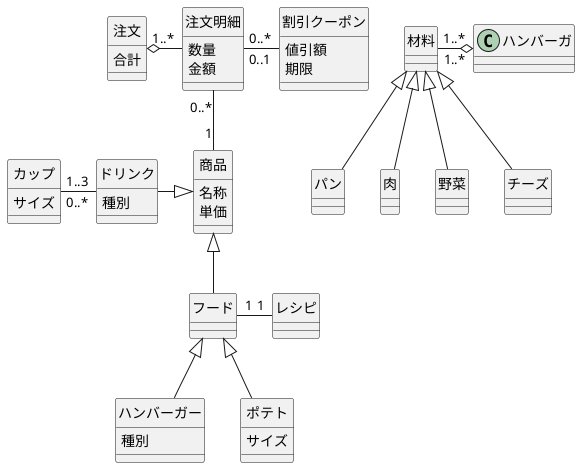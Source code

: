 @startuml 演習７－４－１

class 注文 {
    合計
}
class 注文明細 {
    数量
    金額
}
class 割引クーポン {
    値引額
    期限
}
class 商品 {
    名称
    単価
}
class カップ {
    サイズ
}
class ドリンク {
    種別
}
class フード {
    
}
class レシピ {

}
class 材料 {
    
}
class ハンバーガー {
    種別
    
}
class ポテト {
    サイズ
}
class パン {

}
class 肉 {

}
class 野菜 {

}
class チーズ {

}

注文 "1..*" o-right- 注文明細
割引クーポン "0..1" -left- "0..*" 注文明細 
注文明細 "0..*" -down- "1" 商品
ドリンク -right-|> 商品
カップ "1..3" -right- "0..*" ドリンク
商品 <|-down- フード
レシピ "1" -left- "1" フード
フード <|-down- ハンバーガー
フード <|-down- ポテト
材料 "1..*" -right-o "1..*" ハンバーガ
材料 <|-down- パン
材料 <|-down- 肉
材料 <|-down- 野菜
材料 <|-down- チーズ

hide 注文 circle
hide 注文明細 circle
hide 割引クーポン circle
hide 商品 circle
hide カップ circle
hide ドリンク circle
hide フード circle
hide レシピ circle
hide 材料 circle
hide ハンバーガー circle
hide ポテト circle
hide パン circle
hide 肉 circle
hide 野菜 circle
hide チーズ circle
 


@enduml